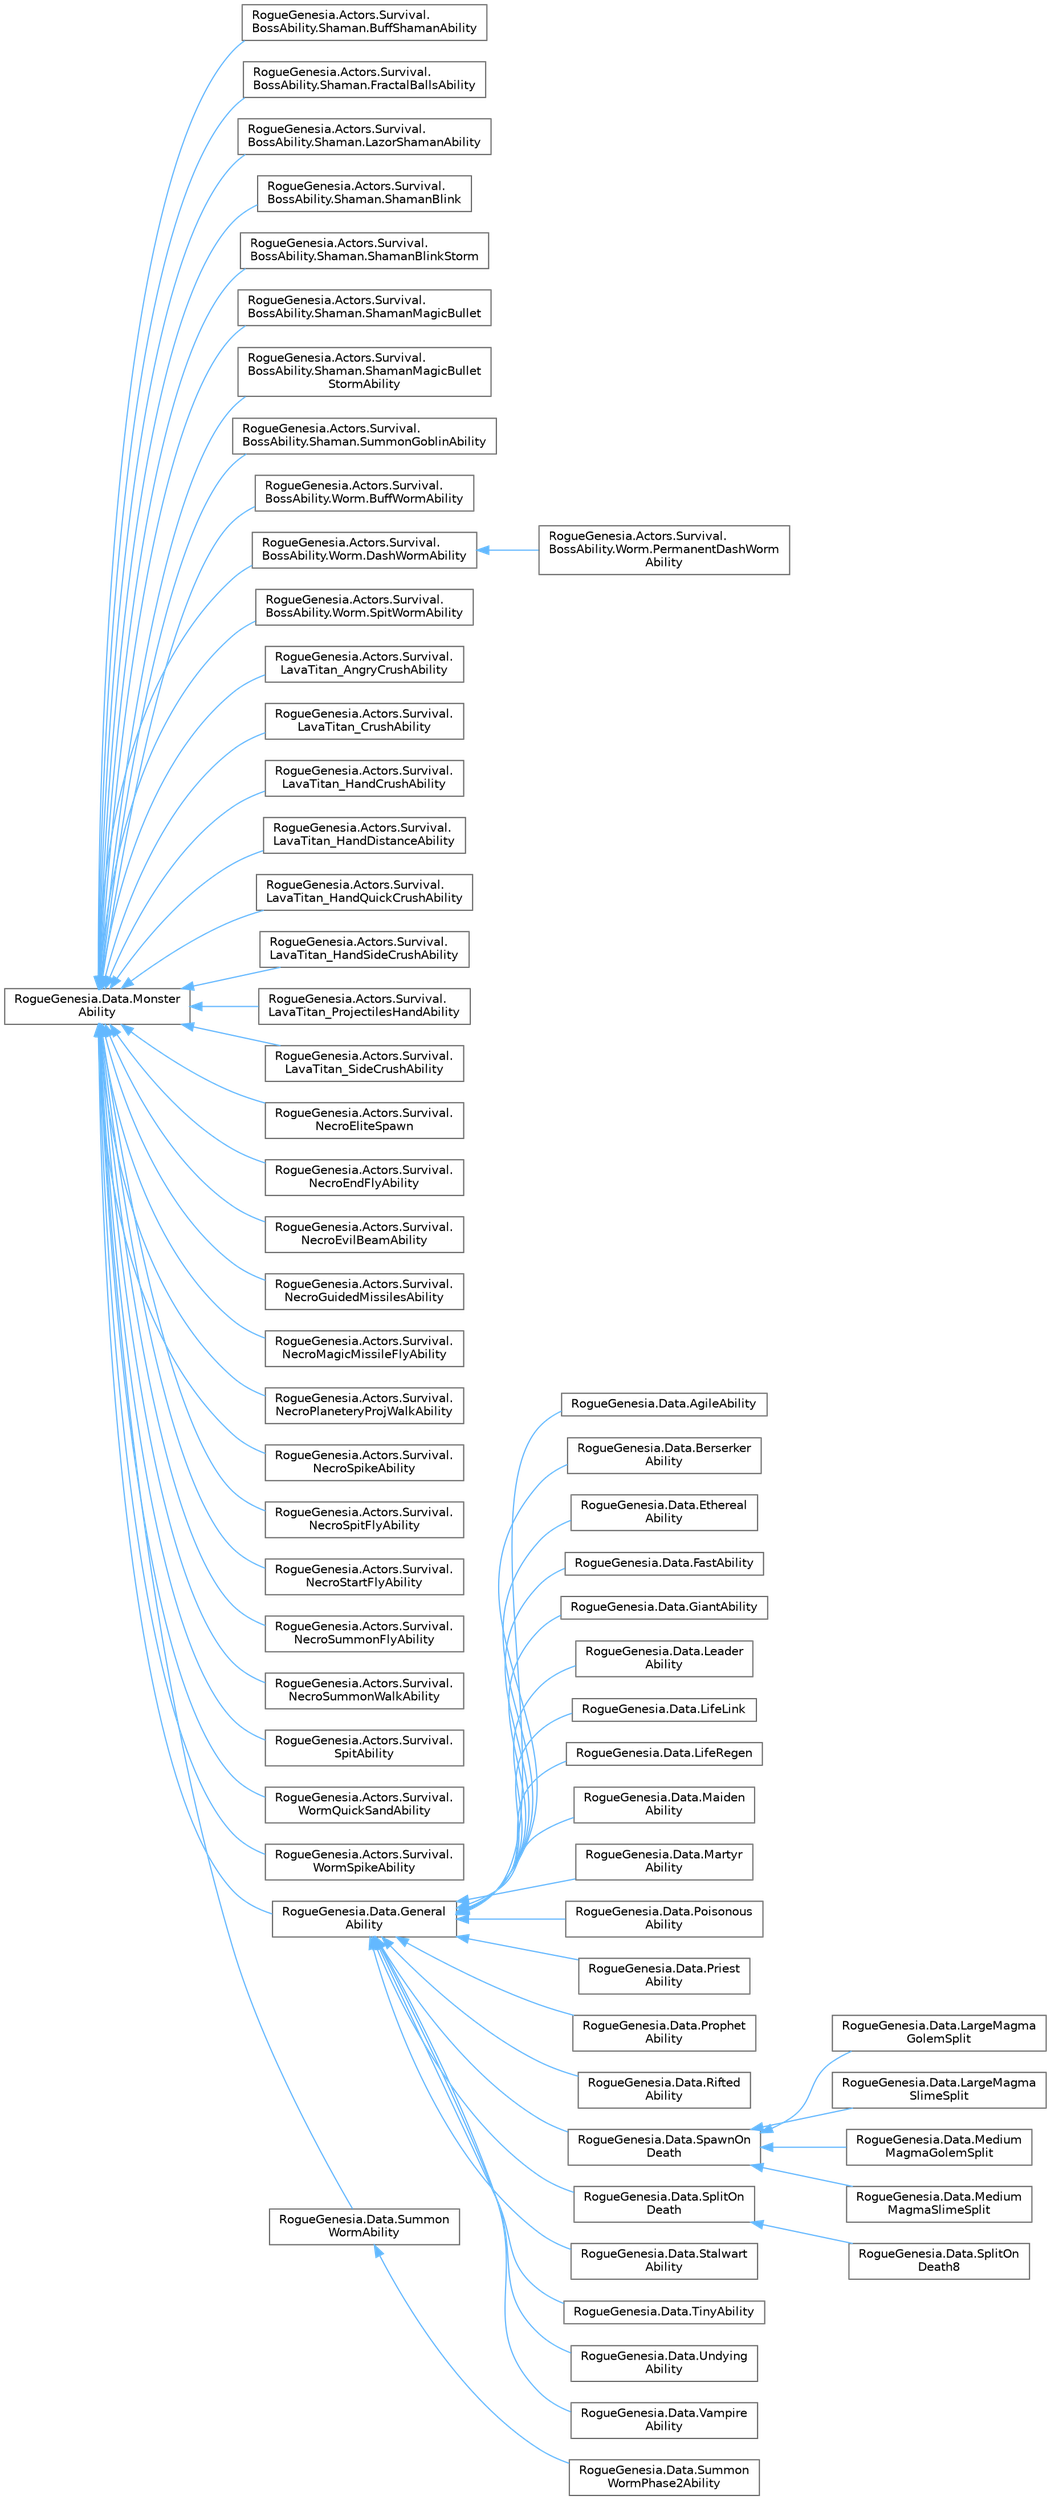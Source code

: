 digraph "Graphical Class Hierarchy"
{
 // LATEX_PDF_SIZE
  bgcolor="transparent";
  edge [fontname=Helvetica,fontsize=10,labelfontname=Helvetica,labelfontsize=10];
  node [fontname=Helvetica,fontsize=10,shape=box,height=0.2,width=0.4];
  rankdir="LR";
  Node0 [label="RogueGenesia.Data.Monster\lAbility",height=0.2,width=0.4,color="grey40", fillcolor="white", style="filled",URL="$class_rogue_genesia_1_1_data_1_1_monster_ability.html",tooltip=" "];
  Node0 -> Node1 [dir="back",color="steelblue1",style="solid"];
  Node1 [label="RogueGenesia.Actors.Survival.\lBossAbility.Shaman.BuffShamanAbility",height=0.2,width=0.4,color="grey40", fillcolor="white", style="filled",URL="$class_rogue_genesia_1_1_actors_1_1_survival_1_1_boss_ability_1_1_shaman_1_1_buff_shaman_ability.html",tooltip=" "];
  Node0 -> Node2 [dir="back",color="steelblue1",style="solid"];
  Node2 [label="RogueGenesia.Actors.Survival.\lBossAbility.Shaman.FractalBallsAbility",height=0.2,width=0.4,color="grey40", fillcolor="white", style="filled",URL="$class_rogue_genesia_1_1_actors_1_1_survival_1_1_boss_ability_1_1_shaman_1_1_fractal_balls_ability.html",tooltip=" "];
  Node0 -> Node3 [dir="back",color="steelblue1",style="solid"];
  Node3 [label="RogueGenesia.Actors.Survival.\lBossAbility.Shaman.LazorShamanAbility",height=0.2,width=0.4,color="grey40", fillcolor="white", style="filled",URL="$class_rogue_genesia_1_1_actors_1_1_survival_1_1_boss_ability_1_1_shaman_1_1_lazor_shaman_ability.html",tooltip=" "];
  Node0 -> Node4 [dir="back",color="steelblue1",style="solid"];
  Node4 [label="RogueGenesia.Actors.Survival.\lBossAbility.Shaman.ShamanBlink",height=0.2,width=0.4,color="grey40", fillcolor="white", style="filled",URL="$class_rogue_genesia_1_1_actors_1_1_survival_1_1_boss_ability_1_1_shaman_1_1_shaman_blink.html",tooltip=" "];
  Node0 -> Node5 [dir="back",color="steelblue1",style="solid"];
  Node5 [label="RogueGenesia.Actors.Survival.\lBossAbility.Shaman.ShamanBlinkStorm",height=0.2,width=0.4,color="grey40", fillcolor="white", style="filled",URL="$class_rogue_genesia_1_1_actors_1_1_survival_1_1_boss_ability_1_1_shaman_1_1_shaman_blink_storm.html",tooltip=" "];
  Node0 -> Node6 [dir="back",color="steelblue1",style="solid"];
  Node6 [label="RogueGenesia.Actors.Survival.\lBossAbility.Shaman.ShamanMagicBullet",height=0.2,width=0.4,color="grey40", fillcolor="white", style="filled",URL="$class_rogue_genesia_1_1_actors_1_1_survival_1_1_boss_ability_1_1_shaman_1_1_shaman_magic_bullet.html",tooltip=" "];
  Node0 -> Node7 [dir="back",color="steelblue1",style="solid"];
  Node7 [label="RogueGenesia.Actors.Survival.\lBossAbility.Shaman.ShamanMagicBullet\lStormAbility",height=0.2,width=0.4,color="grey40", fillcolor="white", style="filled",URL="$class_rogue_genesia_1_1_actors_1_1_survival_1_1_boss_ability_1_1_shaman_1_1_shaman_magic_bullet_storm_ability.html",tooltip=" "];
  Node0 -> Node8 [dir="back",color="steelblue1",style="solid"];
  Node8 [label="RogueGenesia.Actors.Survival.\lBossAbility.Shaman.SummonGoblinAbility",height=0.2,width=0.4,color="grey40", fillcolor="white", style="filled",URL="$class_rogue_genesia_1_1_actors_1_1_survival_1_1_boss_ability_1_1_shaman_1_1_summon_goblin_ability.html",tooltip=" "];
  Node0 -> Node9 [dir="back",color="steelblue1",style="solid"];
  Node9 [label="RogueGenesia.Actors.Survival.\lBossAbility.Worm.BuffWormAbility",height=0.2,width=0.4,color="grey40", fillcolor="white", style="filled",URL="$class_rogue_genesia_1_1_actors_1_1_survival_1_1_boss_ability_1_1_worm_1_1_buff_worm_ability.html",tooltip=" "];
  Node0 -> Node10 [dir="back",color="steelblue1",style="solid"];
  Node10 [label="RogueGenesia.Actors.Survival.\lBossAbility.Worm.DashWormAbility",height=0.2,width=0.4,color="grey40", fillcolor="white", style="filled",URL="$class_rogue_genesia_1_1_actors_1_1_survival_1_1_boss_ability_1_1_worm_1_1_dash_worm_ability.html",tooltip=" "];
  Node10 -> Node11 [dir="back",color="steelblue1",style="solid"];
  Node11 [label="RogueGenesia.Actors.Survival.\lBossAbility.Worm.PermanentDashWorm\lAbility",height=0.2,width=0.4,color="grey40", fillcolor="white", style="filled",URL="$class_rogue_genesia_1_1_actors_1_1_survival_1_1_boss_ability_1_1_worm_1_1_permanent_dash_worm_ability.html",tooltip=" "];
  Node0 -> Node12 [dir="back",color="steelblue1",style="solid"];
  Node12 [label="RogueGenesia.Actors.Survival.\lBossAbility.Worm.SpitWormAbility",height=0.2,width=0.4,color="grey40", fillcolor="white", style="filled",URL="$class_rogue_genesia_1_1_actors_1_1_survival_1_1_boss_ability_1_1_worm_1_1_spit_worm_ability.html",tooltip=" "];
  Node0 -> Node13 [dir="back",color="steelblue1",style="solid"];
  Node13 [label="RogueGenesia.Actors.Survival.\lLavaTitan_AngryCrushAbility",height=0.2,width=0.4,color="grey40", fillcolor="white", style="filled",URL="$class_rogue_genesia_1_1_actors_1_1_survival_1_1_lava_titan___angry_crush_ability.html",tooltip=" "];
  Node0 -> Node14 [dir="back",color="steelblue1",style="solid"];
  Node14 [label="RogueGenesia.Actors.Survival.\lLavaTitan_CrushAbility",height=0.2,width=0.4,color="grey40", fillcolor="white", style="filled",URL="$class_rogue_genesia_1_1_actors_1_1_survival_1_1_lava_titan___crush_ability.html",tooltip=" "];
  Node0 -> Node15 [dir="back",color="steelblue1",style="solid"];
  Node15 [label="RogueGenesia.Actors.Survival.\lLavaTitan_HandCrushAbility",height=0.2,width=0.4,color="grey40", fillcolor="white", style="filled",URL="$class_rogue_genesia_1_1_actors_1_1_survival_1_1_lava_titan___hand_crush_ability.html",tooltip=" "];
  Node0 -> Node16 [dir="back",color="steelblue1",style="solid"];
  Node16 [label="RogueGenesia.Actors.Survival.\lLavaTitan_HandDistanceAbility",height=0.2,width=0.4,color="grey40", fillcolor="white", style="filled",URL="$class_rogue_genesia_1_1_actors_1_1_survival_1_1_lava_titan___hand_distance_ability.html",tooltip=" "];
  Node0 -> Node17 [dir="back",color="steelblue1",style="solid"];
  Node17 [label="RogueGenesia.Actors.Survival.\lLavaTitan_HandQuickCrushAbility",height=0.2,width=0.4,color="grey40", fillcolor="white", style="filled",URL="$class_rogue_genesia_1_1_actors_1_1_survival_1_1_lava_titan___hand_quick_crush_ability.html",tooltip=" "];
  Node0 -> Node18 [dir="back",color="steelblue1",style="solid"];
  Node18 [label="RogueGenesia.Actors.Survival.\lLavaTitan_HandSideCrushAbility",height=0.2,width=0.4,color="grey40", fillcolor="white", style="filled",URL="$class_rogue_genesia_1_1_actors_1_1_survival_1_1_lava_titan___hand_side_crush_ability.html",tooltip=" "];
  Node0 -> Node19 [dir="back",color="steelblue1",style="solid"];
  Node19 [label="RogueGenesia.Actors.Survival.\lLavaTitan_ProjectilesHandAbility",height=0.2,width=0.4,color="grey40", fillcolor="white", style="filled",URL="$class_rogue_genesia_1_1_actors_1_1_survival_1_1_lava_titan___projectiles_hand_ability.html",tooltip=" "];
  Node0 -> Node20 [dir="back",color="steelblue1",style="solid"];
  Node20 [label="RogueGenesia.Actors.Survival.\lLavaTitan_SideCrushAbility",height=0.2,width=0.4,color="grey40", fillcolor="white", style="filled",URL="$class_rogue_genesia_1_1_actors_1_1_survival_1_1_lava_titan___side_crush_ability.html",tooltip=" "];
  Node0 -> Node21 [dir="back",color="steelblue1",style="solid"];
  Node21 [label="RogueGenesia.Actors.Survival.\lNecroEliteSpawn",height=0.2,width=0.4,color="grey40", fillcolor="white", style="filled",URL="$class_rogue_genesia_1_1_actors_1_1_survival_1_1_necro_elite_spawn.html",tooltip=" "];
  Node0 -> Node22 [dir="back",color="steelblue1",style="solid"];
  Node22 [label="RogueGenesia.Actors.Survival.\lNecroEndFlyAbility",height=0.2,width=0.4,color="grey40", fillcolor="white", style="filled",URL="$class_rogue_genesia_1_1_actors_1_1_survival_1_1_necro_end_fly_ability.html",tooltip=" "];
  Node0 -> Node23 [dir="back",color="steelblue1",style="solid"];
  Node23 [label="RogueGenesia.Actors.Survival.\lNecroEvilBeamAbility",height=0.2,width=0.4,color="grey40", fillcolor="white", style="filled",URL="$class_rogue_genesia_1_1_actors_1_1_survival_1_1_necro_evil_beam_ability.html",tooltip=" "];
  Node0 -> Node24 [dir="back",color="steelblue1",style="solid"];
  Node24 [label="RogueGenesia.Actors.Survival.\lNecroGuidedMissilesAbility",height=0.2,width=0.4,color="grey40", fillcolor="white", style="filled",URL="$class_rogue_genesia_1_1_actors_1_1_survival_1_1_necro_guided_missiles_ability.html",tooltip=" "];
  Node0 -> Node25 [dir="back",color="steelblue1",style="solid"];
  Node25 [label="RogueGenesia.Actors.Survival.\lNecroMagicMissileFlyAbility",height=0.2,width=0.4,color="grey40", fillcolor="white", style="filled",URL="$class_rogue_genesia_1_1_actors_1_1_survival_1_1_necro_magic_missile_fly_ability.html",tooltip=" "];
  Node0 -> Node26 [dir="back",color="steelblue1",style="solid"];
  Node26 [label="RogueGenesia.Actors.Survival.\lNecroPlaneteryProjWalkAbility",height=0.2,width=0.4,color="grey40", fillcolor="white", style="filled",URL="$class_rogue_genesia_1_1_actors_1_1_survival_1_1_necro_planetery_proj_walk_ability.html",tooltip=" "];
  Node0 -> Node27 [dir="back",color="steelblue1",style="solid"];
  Node27 [label="RogueGenesia.Actors.Survival.\lNecroSpikeAbility",height=0.2,width=0.4,color="grey40", fillcolor="white", style="filled",URL="$class_rogue_genesia_1_1_actors_1_1_survival_1_1_necro_spike_ability.html",tooltip=" "];
  Node0 -> Node28 [dir="back",color="steelblue1",style="solid"];
  Node28 [label="RogueGenesia.Actors.Survival.\lNecroSpitFlyAbility",height=0.2,width=0.4,color="grey40", fillcolor="white", style="filled",URL="$class_rogue_genesia_1_1_actors_1_1_survival_1_1_necro_spit_fly_ability.html",tooltip=" "];
  Node0 -> Node29 [dir="back",color="steelblue1",style="solid"];
  Node29 [label="RogueGenesia.Actors.Survival.\lNecroStartFlyAbility",height=0.2,width=0.4,color="grey40", fillcolor="white", style="filled",URL="$class_rogue_genesia_1_1_actors_1_1_survival_1_1_necro_start_fly_ability.html",tooltip=" "];
  Node0 -> Node30 [dir="back",color="steelblue1",style="solid"];
  Node30 [label="RogueGenesia.Actors.Survival.\lNecroSummonFlyAbility",height=0.2,width=0.4,color="grey40", fillcolor="white", style="filled",URL="$class_rogue_genesia_1_1_actors_1_1_survival_1_1_necro_summon_fly_ability.html",tooltip=" "];
  Node0 -> Node31 [dir="back",color="steelblue1",style="solid"];
  Node31 [label="RogueGenesia.Actors.Survival.\lNecroSummonWalkAbility",height=0.2,width=0.4,color="grey40", fillcolor="white", style="filled",URL="$class_rogue_genesia_1_1_actors_1_1_survival_1_1_necro_summon_walk_ability.html",tooltip=" "];
  Node0 -> Node32 [dir="back",color="steelblue1",style="solid"];
  Node32 [label="RogueGenesia.Actors.Survival.\lSpitAbility",height=0.2,width=0.4,color="grey40", fillcolor="white", style="filled",URL="$class_rogue_genesia_1_1_actors_1_1_survival_1_1_spit_ability.html",tooltip=" "];
  Node0 -> Node33 [dir="back",color="steelblue1",style="solid"];
  Node33 [label="RogueGenesia.Actors.Survival.\lWormQuickSandAbility",height=0.2,width=0.4,color="grey40", fillcolor="white", style="filled",URL="$class_rogue_genesia_1_1_actors_1_1_survival_1_1_worm_quick_sand_ability.html",tooltip=" "];
  Node0 -> Node34 [dir="back",color="steelblue1",style="solid"];
  Node34 [label="RogueGenesia.Actors.Survival.\lWormSpikeAbility",height=0.2,width=0.4,color="grey40", fillcolor="white", style="filled",URL="$class_rogue_genesia_1_1_actors_1_1_survival_1_1_worm_spike_ability.html",tooltip=" "];
  Node0 -> Node35 [dir="back",color="steelblue1",style="solid"];
  Node35 [label="RogueGenesia.Data.General\lAbility",height=0.2,width=0.4,color="grey40", fillcolor="white", style="filled",URL="$class_rogue_genesia_1_1_data_1_1_general_ability.html",tooltip=" "];
  Node35 -> Node36 [dir="back",color="steelblue1",style="solid"];
  Node36 [label="RogueGenesia.Data.AgileAbility",height=0.2,width=0.4,color="grey40", fillcolor="white", style="filled",URL="$class_rogue_genesia_1_1_data_1_1_agile_ability.html",tooltip=" "];
  Node35 -> Node37 [dir="back",color="steelblue1",style="solid"];
  Node37 [label="RogueGenesia.Data.Berserker\lAbility",height=0.2,width=0.4,color="grey40", fillcolor="white", style="filled",URL="$class_rogue_genesia_1_1_data_1_1_berserker_ability.html",tooltip=" "];
  Node35 -> Node38 [dir="back",color="steelblue1",style="solid"];
  Node38 [label="RogueGenesia.Data.Ethereal\lAbility",height=0.2,width=0.4,color="grey40", fillcolor="white", style="filled",URL="$class_rogue_genesia_1_1_data_1_1_ethereal_ability.html",tooltip=" "];
  Node35 -> Node39 [dir="back",color="steelblue1",style="solid"];
  Node39 [label="RogueGenesia.Data.FastAbility",height=0.2,width=0.4,color="grey40", fillcolor="white", style="filled",URL="$class_rogue_genesia_1_1_data_1_1_fast_ability.html",tooltip=" "];
  Node35 -> Node40 [dir="back",color="steelblue1",style="solid"];
  Node40 [label="RogueGenesia.Data.GiantAbility",height=0.2,width=0.4,color="grey40", fillcolor="white", style="filled",URL="$class_rogue_genesia_1_1_data_1_1_giant_ability.html",tooltip=" "];
  Node35 -> Node41 [dir="back",color="steelblue1",style="solid"];
  Node41 [label="RogueGenesia.Data.Leader\lAbility",height=0.2,width=0.4,color="grey40", fillcolor="white", style="filled",URL="$class_rogue_genesia_1_1_data_1_1_leader_ability.html",tooltip=" "];
  Node35 -> Node42 [dir="back",color="steelblue1",style="solid"];
  Node42 [label="RogueGenesia.Data.LifeLink",height=0.2,width=0.4,color="grey40", fillcolor="white", style="filled",URL="$class_rogue_genesia_1_1_data_1_1_life_link.html",tooltip=" "];
  Node35 -> Node43 [dir="back",color="steelblue1",style="solid"];
  Node43 [label="RogueGenesia.Data.LifeRegen",height=0.2,width=0.4,color="grey40", fillcolor="white", style="filled",URL="$class_rogue_genesia_1_1_data_1_1_life_regen.html",tooltip=" "];
  Node35 -> Node44 [dir="back",color="steelblue1",style="solid"];
  Node44 [label="RogueGenesia.Data.Maiden\lAbility",height=0.2,width=0.4,color="grey40", fillcolor="white", style="filled",URL="$class_rogue_genesia_1_1_data_1_1_maiden_ability.html",tooltip=" "];
  Node35 -> Node45 [dir="back",color="steelblue1",style="solid"];
  Node45 [label="RogueGenesia.Data.Martyr\lAbility",height=0.2,width=0.4,color="grey40", fillcolor="white", style="filled",URL="$class_rogue_genesia_1_1_data_1_1_martyr_ability.html",tooltip=" "];
  Node35 -> Node46 [dir="back",color="steelblue1",style="solid"];
  Node46 [label="RogueGenesia.Data.Poisonous\lAbility",height=0.2,width=0.4,color="grey40", fillcolor="white", style="filled",URL="$class_rogue_genesia_1_1_data_1_1_poisonous_ability.html",tooltip=" "];
  Node35 -> Node47 [dir="back",color="steelblue1",style="solid"];
  Node47 [label="RogueGenesia.Data.Priest\lAbility",height=0.2,width=0.4,color="grey40", fillcolor="white", style="filled",URL="$class_rogue_genesia_1_1_data_1_1_priest_ability.html",tooltip=" "];
  Node35 -> Node48 [dir="back",color="steelblue1",style="solid"];
  Node48 [label="RogueGenesia.Data.Prophet\lAbility",height=0.2,width=0.4,color="grey40", fillcolor="white", style="filled",URL="$class_rogue_genesia_1_1_data_1_1_prophet_ability.html",tooltip=" "];
  Node35 -> Node49 [dir="back",color="steelblue1",style="solid"];
  Node49 [label="RogueGenesia.Data.Rifted\lAbility",height=0.2,width=0.4,color="grey40", fillcolor="white", style="filled",URL="$class_rogue_genesia_1_1_data_1_1_rifted_ability.html",tooltip=" "];
  Node35 -> Node50 [dir="back",color="steelblue1",style="solid"];
  Node50 [label="RogueGenesia.Data.SpawnOn\lDeath",height=0.2,width=0.4,color="grey40", fillcolor="white", style="filled",URL="$class_rogue_genesia_1_1_data_1_1_spawn_on_death.html",tooltip=" "];
  Node50 -> Node51 [dir="back",color="steelblue1",style="solid"];
  Node51 [label="RogueGenesia.Data.LargeMagma\lGolemSplit",height=0.2,width=0.4,color="grey40", fillcolor="white", style="filled",URL="$class_rogue_genesia_1_1_data_1_1_large_magma_golem_split.html",tooltip=" "];
  Node50 -> Node52 [dir="back",color="steelblue1",style="solid"];
  Node52 [label="RogueGenesia.Data.LargeMagma\lSlimeSplit",height=0.2,width=0.4,color="grey40", fillcolor="white", style="filled",URL="$class_rogue_genesia_1_1_data_1_1_large_magma_slime_split.html",tooltip=" "];
  Node50 -> Node53 [dir="back",color="steelblue1",style="solid"];
  Node53 [label="RogueGenesia.Data.Medium\lMagmaGolemSplit",height=0.2,width=0.4,color="grey40", fillcolor="white", style="filled",URL="$class_rogue_genesia_1_1_data_1_1_medium_magma_golem_split.html",tooltip=" "];
  Node50 -> Node54 [dir="back",color="steelblue1",style="solid"];
  Node54 [label="RogueGenesia.Data.Medium\lMagmaSlimeSplit",height=0.2,width=0.4,color="grey40", fillcolor="white", style="filled",URL="$class_rogue_genesia_1_1_data_1_1_medium_magma_slime_split.html",tooltip=" "];
  Node35 -> Node55 [dir="back",color="steelblue1",style="solid"];
  Node55 [label="RogueGenesia.Data.SplitOn\lDeath",height=0.2,width=0.4,color="grey40", fillcolor="white", style="filled",URL="$class_rogue_genesia_1_1_data_1_1_split_on_death.html",tooltip=" "];
  Node55 -> Node56 [dir="back",color="steelblue1",style="solid"];
  Node56 [label="RogueGenesia.Data.SplitOn\lDeath8",height=0.2,width=0.4,color="grey40", fillcolor="white", style="filled",URL="$class_rogue_genesia_1_1_data_1_1_split_on_death8.html",tooltip=" "];
  Node35 -> Node57 [dir="back",color="steelblue1",style="solid"];
  Node57 [label="RogueGenesia.Data.Stalwart\lAbility",height=0.2,width=0.4,color="grey40", fillcolor="white", style="filled",URL="$class_rogue_genesia_1_1_data_1_1_stalwart_ability.html",tooltip=" "];
  Node35 -> Node58 [dir="back",color="steelblue1",style="solid"];
  Node58 [label="RogueGenesia.Data.TinyAbility",height=0.2,width=0.4,color="grey40", fillcolor="white", style="filled",URL="$class_rogue_genesia_1_1_data_1_1_tiny_ability.html",tooltip=" "];
  Node35 -> Node59 [dir="back",color="steelblue1",style="solid"];
  Node59 [label="RogueGenesia.Data.Undying\lAbility",height=0.2,width=0.4,color="grey40", fillcolor="white", style="filled",URL="$class_rogue_genesia_1_1_data_1_1_undying_ability.html",tooltip=" "];
  Node35 -> Node60 [dir="back",color="steelblue1",style="solid"];
  Node60 [label="RogueGenesia.Data.Vampire\lAbility",height=0.2,width=0.4,color="grey40", fillcolor="white", style="filled",URL="$class_rogue_genesia_1_1_data_1_1_vampire_ability.html",tooltip=" "];
  Node0 -> Node61 [dir="back",color="steelblue1",style="solid"];
  Node61 [label="RogueGenesia.Data.Summon\lWormAbility",height=0.2,width=0.4,color="grey40", fillcolor="white", style="filled",URL="$class_rogue_genesia_1_1_data_1_1_summon_worm_ability.html",tooltip=" "];
  Node61 -> Node62 [dir="back",color="steelblue1",style="solid"];
  Node62 [label="RogueGenesia.Data.Summon\lWormPhase2Ability",height=0.2,width=0.4,color="grey40", fillcolor="white", style="filled",URL="$class_rogue_genesia_1_1_data_1_1_summon_worm_phase2_ability.html",tooltip=" "];
}
